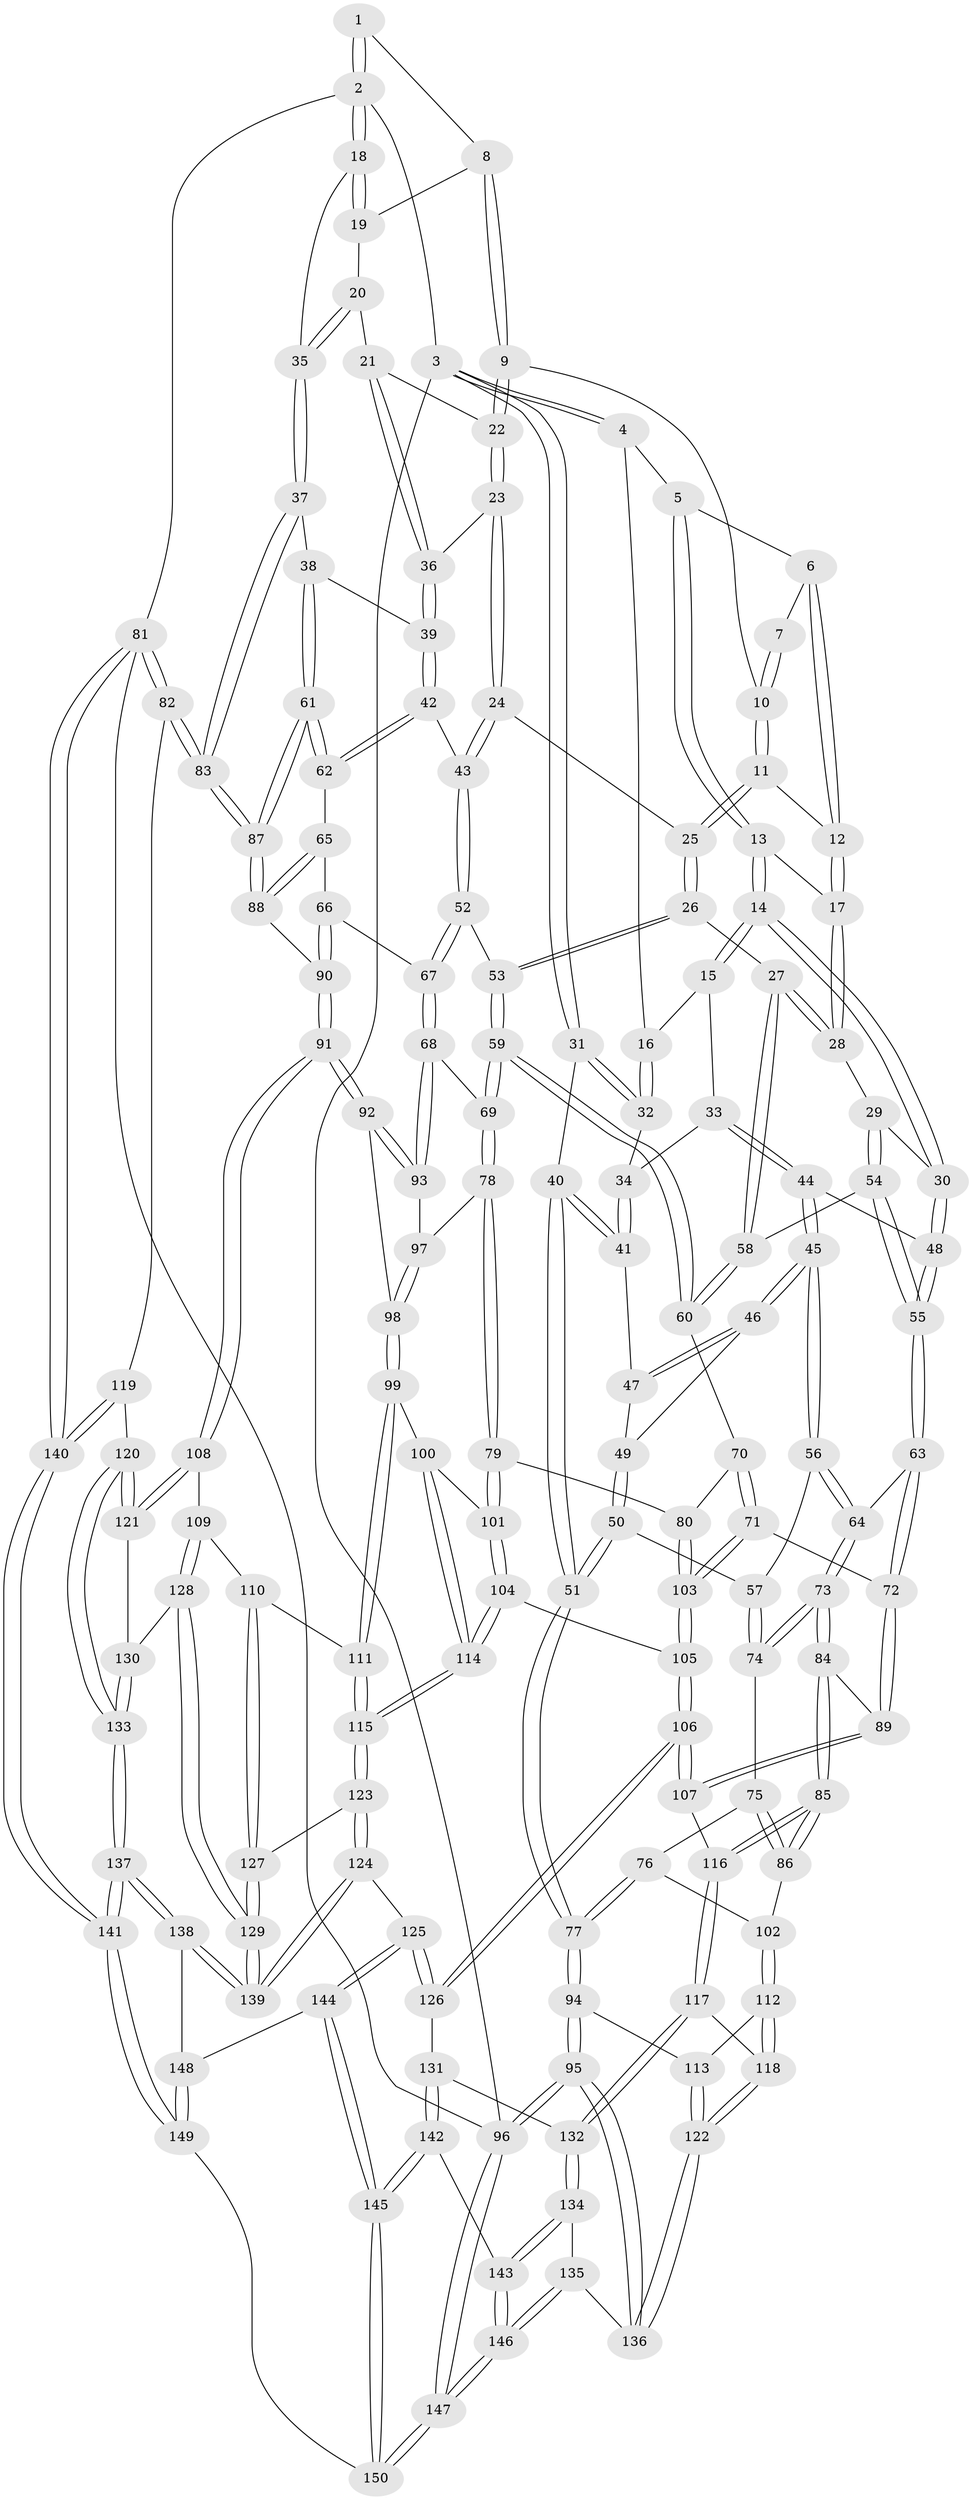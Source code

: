 // coarse degree distribution, {2: 0.13333333333333333, 4: 0.29333333333333333, 3: 0.48, 5: 0.08, 6: 0.013333333333333334}
// Generated by graph-tools (version 1.1) at 2025/54/03/04/25 22:54:28]
// undirected, 150 vertices, 372 edges
graph export_dot {
  node [color=gray90,style=filled];
  1 [pos="+0.847839569775602+0"];
  2 [pos="+1+0"];
  3 [pos="+0+0"];
  4 [pos="+0.207621752619009+0"];
  5 [pos="+0.29153767861131397+0"];
  6 [pos="+0.5564291966561096+0"];
  7 [pos="+0.6011679387595037+0"];
  8 [pos="+0.8426458766756801+0"];
  9 [pos="+0.8135507643406725+0.04510669586970276"];
  10 [pos="+0.6806123668797475+0.06693786464974967"];
  11 [pos="+0.6561988235191452+0.09417051261505825"];
  12 [pos="+0.5618923666409251+0.04495850577773748"];
  13 [pos="+0.31347403160084286+0"];
  14 [pos="+0.34083201702986343+0.1583090214603773"];
  15 [pos="+0.18066393155803712+0.12896711134978908"];
  16 [pos="+0.1370519254721927+0.09841397001253194"];
  17 [pos="+0.519268129947851+0.09825791275344443"];
  18 [pos="+1+0"];
  19 [pos="+0.9518672851131483+0.05489377290848448"];
  20 [pos="+0.9700503418961539+0.13830043170815026"];
  21 [pos="+0.9411511275784851+0.14852372719432877"];
  22 [pos="+0.8168787979751374+0.07223710352968352"];
  23 [pos="+0.7979266413480797+0.14163668974047966"];
  24 [pos="+0.7734215941706812+0.1811360051666747"];
  25 [pos="+0.6548997493634476+0.1540451817516414"];
  26 [pos="+0.5893913375837421+0.21848365814308465"];
  27 [pos="+0.5018613833344427+0.20162831029305836"];
  28 [pos="+0.4902499240221986+0.19254447445485925"];
  29 [pos="+0.4142062672173656+0.1857171228223923"];
  30 [pos="+0.3432736787019279+0.16433703741836786"];
  31 [pos="+0+0"];
  32 [pos="+0.09137834278049362+0.13622078258450177"];
  33 [pos="+0.1732862379833234+0.2088601084900236"];
  34 [pos="+0.08801265203166483+0.17342013435570777"];
  35 [pos="+1+0.2243948847778086"];
  36 [pos="+0.9098332348136763+0.19631262934897264"];
  37 [pos="+1+0.24880075460755402"];
  38 [pos="+0.9402450728042108+0.2795886793272452"];
  39 [pos="+0.8996612884349332+0.27476805909185364"];
  40 [pos="+0+0.24894756503437393"];
  41 [pos="+0.07900587097869237+0.1886116005678036"];
  42 [pos="+0.8855570315804991+0.2825737641704486"];
  43 [pos="+0.7872227874501121+0.2703748714203409"];
  44 [pos="+0.22278418749932932+0.2686240002978375"];
  45 [pos="+0.21238389059885185+0.2838595676328719"];
  46 [pos="+0.16546422934125687+0.2667157227210295"];
  47 [pos="+0.08144717343183384+0.21010559356936714"];
  48 [pos="+0.3055568058343173+0.21769814267156976"];
  49 [pos="+0.06984194044926875+0.26543048240616174"];
  50 [pos="+0.011753603441634545+0.3774124480358636"];
  51 [pos="+0+0.40654502265621284"];
  52 [pos="+0.7583726726239056+0.29926979682515115"];
  53 [pos="+0.6224842219275231+0.26872407653869634"];
  54 [pos="+0.4045449747470827+0.3977164685257306"];
  55 [pos="+0.368558074286957+0.40739463907001866"];
  56 [pos="+0.18259778390893402+0.37922106106125053"];
  57 [pos="+0.10540333015312171+0.3964142524211488"];
  58 [pos="+0.48304063481572607+0.3982244626958227"];
  59 [pos="+0.5891039683636586+0.4299003031012011"];
  60 [pos="+0.5092290635290095+0.4162759909962214"];
  61 [pos="+0.9879546971568017+0.4624302481861509"];
  62 [pos="+0.8914477121286056+0.3724560776835228"];
  63 [pos="+0.3212315843119061+0.4498524473379715"];
  64 [pos="+0.2422632834856181+0.4272123037834513"];
  65 [pos="+0.7586639291536184+0.4486426639713255"];
  66 [pos="+0.7461916065319073+0.44763400126408653"];
  67 [pos="+0.7450081925395917+0.4472817732266106"];
  68 [pos="+0.6968029387265645+0.4693414591614221"];
  69 [pos="+0.623639723400443+0.4604435315290692"];
  70 [pos="+0.48633173475484753+0.47241368684537133"];
  71 [pos="+0.3706049339695697+0.5811309425760768"];
  72 [pos="+0.3507705802305724+0.5740726095020754"];
  73 [pos="+0.19059412498622796+0.5397781364682971"];
  74 [pos="+0.11644747321736136+0.5095770006966348"];
  75 [pos="+0.10895356963491608+0.5231212463947106"];
  76 [pos="+0.05359085787095188+0.5712255136342251"];
  77 [pos="+0+0.4830306251845127"];
  78 [pos="+0.5864421438479198+0.5349366319881024"];
  79 [pos="+0.5419946592413413+0.5798253286896375"];
  80 [pos="+0.496100751305731+0.5782380581537488"];
  81 [pos="+1+1"];
  82 [pos="+1+0.6884461459354319"];
  83 [pos="+1+0.5937662141287299"];
  84 [pos="+0.20784926796685776+0.6403023729057198"];
  85 [pos="+0.20363210017126168+0.6442441313559708"];
  86 [pos="+0.18161522384175394+0.64114765549785"];
  87 [pos="+1+0.5597977432587512"];
  88 [pos="+1+0.5575397566132784"];
  89 [pos="+0.3014793646973681+0.6114534024205871"];
  90 [pos="+0.8253065683126078+0.6201154817311024"];
  91 [pos="+0.7790633709949283+0.659552626779761"];
  92 [pos="+0.7120799447816196+0.6150902132982264"];
  93 [pos="+0.7098471382937932+0.6009837771598913"];
  94 [pos="+0+0.6461990332867135"];
  95 [pos="+0+1"];
  96 [pos="+0+1"];
  97 [pos="+0.6142227504265845+0.5835515905174773"];
  98 [pos="+0.6418161978936907+0.6556890021097944"];
  99 [pos="+0.6313997652993816+0.6676532831254408"];
  100 [pos="+0.6228452489742641+0.6673713488149725"];
  101 [pos="+0.5490123059273133+0.6013785417578662"];
  102 [pos="+0.10475983132893875+0.6420431332986403"];
  103 [pos="+0.41422532428456765+0.6093254626943901"];
  104 [pos="+0.5159887134158867+0.7058285068203601"];
  105 [pos="+0.44418242552830434+0.6898305106683145"];
  106 [pos="+0.37692913248986376+0.8018040027626414"];
  107 [pos="+0.34420681237775996+0.7658884017784157"];
  108 [pos="+0.7836025491298007+0.7317029379212957"];
  109 [pos="+0.7381769551968824+0.7534485166653062"];
  110 [pos="+0.7069804445678296+0.7515002071974208"];
  111 [pos="+0.6542235293365871+0.7284502645262583"];
  112 [pos="+0.06859340470633027+0.6796466216186094"];
  113 [pos="+0.030019739647322453+0.6982490842063425"];
  114 [pos="+0.5285088756852135+0.7145668745535767"];
  115 [pos="+0.5630113731484243+0.8149725392288569"];
  116 [pos="+0.20647528161191772+0.7147194362573028"];
  117 [pos="+0.1739855844296116+0.8016062898229593"];
  118 [pos="+0.1496648073920456+0.8065541193910345"];
  119 [pos="+0.9090974636584618+0.7913292385168323"];
  120 [pos="+0.8864047946215263+0.7913319636628628"];
  121 [pos="+0.8349464599665147+0.7677338201197669"];
  122 [pos="+0.06641103350448786+0.8457611371533246"];
  123 [pos="+0.5624365875322874+0.8200504791861556"];
  124 [pos="+0.5510262052897291+0.840047582656733"];
  125 [pos="+0.4596939616608988+0.8737014942595189"];
  126 [pos="+0.3784213247264399+0.8394547036060741"];
  127 [pos="+0.6513557991335067+0.8238557401561466"];
  128 [pos="+0.7177291600429492+0.8535047173001227"];
  129 [pos="+0.7074441835971822+0.8657401868527032"];
  130 [pos="+0.7630102405251621+0.8512948182183755"];
  131 [pos="+0.37606063777878446+0.8410408273885489"];
  132 [pos="+0.17968671146681559+0.8067643718214469"];
  133 [pos="+0.813149780515729+0.8956673358444205"];
  134 [pos="+0.22522378507987728+0.9452359712333208"];
  135 [pos="+0.09365482944157111+0.9078959902839617"];
  136 [pos="+0.055028629776255424+0.8582466491014835"];
  137 [pos="+0.7399521670201129+1"];
  138 [pos="+0.7061696466534422+1"];
  139 [pos="+0.6890897981637487+1"];
  140 [pos="+0.893614901188477+1"];
  141 [pos="+0.7599778603581734+1"];
  142 [pos="+0.33958652456454436+0.8954371061252748"];
  143 [pos="+0.2315226185146207+0.9539758378467832"];
  144 [pos="+0.46495492243170705+0.9078600018504235"];
  145 [pos="+0.37614898301535327+1"];
  146 [pos="+0.17701205771972608+1"];
  147 [pos="+0.17106243498947213+1"];
  148 [pos="+0.4695642689119817+0.9162836878190965"];
  149 [pos="+0.5420069272607493+1"];
  150 [pos="+0.35909243446587186+1"];
  1 -- 2;
  1 -- 2;
  1 -- 8;
  2 -- 3;
  2 -- 18;
  2 -- 18;
  2 -- 81;
  3 -- 4;
  3 -- 4;
  3 -- 31;
  3 -- 31;
  3 -- 96;
  4 -- 5;
  4 -- 16;
  5 -- 6;
  5 -- 13;
  5 -- 13;
  6 -- 7;
  6 -- 12;
  6 -- 12;
  7 -- 10;
  7 -- 10;
  8 -- 9;
  8 -- 9;
  8 -- 19;
  9 -- 10;
  9 -- 22;
  9 -- 22;
  10 -- 11;
  10 -- 11;
  11 -- 12;
  11 -- 25;
  11 -- 25;
  12 -- 17;
  12 -- 17;
  13 -- 14;
  13 -- 14;
  13 -- 17;
  14 -- 15;
  14 -- 15;
  14 -- 30;
  14 -- 30;
  15 -- 16;
  15 -- 33;
  16 -- 32;
  16 -- 32;
  17 -- 28;
  17 -- 28;
  18 -- 19;
  18 -- 19;
  18 -- 35;
  19 -- 20;
  20 -- 21;
  20 -- 35;
  20 -- 35;
  21 -- 22;
  21 -- 36;
  21 -- 36;
  22 -- 23;
  22 -- 23;
  23 -- 24;
  23 -- 24;
  23 -- 36;
  24 -- 25;
  24 -- 43;
  24 -- 43;
  25 -- 26;
  25 -- 26;
  26 -- 27;
  26 -- 53;
  26 -- 53;
  27 -- 28;
  27 -- 28;
  27 -- 58;
  27 -- 58;
  28 -- 29;
  29 -- 30;
  29 -- 54;
  29 -- 54;
  30 -- 48;
  30 -- 48;
  31 -- 32;
  31 -- 32;
  31 -- 40;
  32 -- 34;
  33 -- 34;
  33 -- 44;
  33 -- 44;
  34 -- 41;
  34 -- 41;
  35 -- 37;
  35 -- 37;
  36 -- 39;
  36 -- 39;
  37 -- 38;
  37 -- 83;
  37 -- 83;
  38 -- 39;
  38 -- 61;
  38 -- 61;
  39 -- 42;
  39 -- 42;
  40 -- 41;
  40 -- 41;
  40 -- 51;
  40 -- 51;
  41 -- 47;
  42 -- 43;
  42 -- 62;
  42 -- 62;
  43 -- 52;
  43 -- 52;
  44 -- 45;
  44 -- 45;
  44 -- 48;
  45 -- 46;
  45 -- 46;
  45 -- 56;
  45 -- 56;
  46 -- 47;
  46 -- 47;
  46 -- 49;
  47 -- 49;
  48 -- 55;
  48 -- 55;
  49 -- 50;
  49 -- 50;
  50 -- 51;
  50 -- 51;
  50 -- 57;
  51 -- 77;
  51 -- 77;
  52 -- 53;
  52 -- 67;
  52 -- 67;
  53 -- 59;
  53 -- 59;
  54 -- 55;
  54 -- 55;
  54 -- 58;
  55 -- 63;
  55 -- 63;
  56 -- 57;
  56 -- 64;
  56 -- 64;
  57 -- 74;
  57 -- 74;
  58 -- 60;
  58 -- 60;
  59 -- 60;
  59 -- 60;
  59 -- 69;
  59 -- 69;
  60 -- 70;
  61 -- 62;
  61 -- 62;
  61 -- 87;
  61 -- 87;
  62 -- 65;
  63 -- 64;
  63 -- 72;
  63 -- 72;
  64 -- 73;
  64 -- 73;
  65 -- 66;
  65 -- 88;
  65 -- 88;
  66 -- 67;
  66 -- 90;
  66 -- 90;
  67 -- 68;
  67 -- 68;
  68 -- 69;
  68 -- 93;
  68 -- 93;
  69 -- 78;
  69 -- 78;
  70 -- 71;
  70 -- 71;
  70 -- 80;
  71 -- 72;
  71 -- 103;
  71 -- 103;
  72 -- 89;
  72 -- 89;
  73 -- 74;
  73 -- 74;
  73 -- 84;
  73 -- 84;
  74 -- 75;
  75 -- 76;
  75 -- 86;
  75 -- 86;
  76 -- 77;
  76 -- 77;
  76 -- 102;
  77 -- 94;
  77 -- 94;
  78 -- 79;
  78 -- 79;
  78 -- 97;
  79 -- 80;
  79 -- 101;
  79 -- 101;
  80 -- 103;
  80 -- 103;
  81 -- 82;
  81 -- 82;
  81 -- 140;
  81 -- 140;
  81 -- 96;
  82 -- 83;
  82 -- 83;
  82 -- 119;
  83 -- 87;
  83 -- 87;
  84 -- 85;
  84 -- 85;
  84 -- 89;
  85 -- 86;
  85 -- 86;
  85 -- 116;
  85 -- 116;
  86 -- 102;
  87 -- 88;
  87 -- 88;
  88 -- 90;
  89 -- 107;
  89 -- 107;
  90 -- 91;
  90 -- 91;
  91 -- 92;
  91 -- 92;
  91 -- 108;
  91 -- 108;
  92 -- 93;
  92 -- 93;
  92 -- 98;
  93 -- 97;
  94 -- 95;
  94 -- 95;
  94 -- 113;
  95 -- 96;
  95 -- 96;
  95 -- 136;
  95 -- 136;
  96 -- 147;
  96 -- 147;
  97 -- 98;
  97 -- 98;
  98 -- 99;
  98 -- 99;
  99 -- 100;
  99 -- 111;
  99 -- 111;
  100 -- 101;
  100 -- 114;
  100 -- 114;
  101 -- 104;
  101 -- 104;
  102 -- 112;
  102 -- 112;
  103 -- 105;
  103 -- 105;
  104 -- 105;
  104 -- 114;
  104 -- 114;
  105 -- 106;
  105 -- 106;
  106 -- 107;
  106 -- 107;
  106 -- 126;
  106 -- 126;
  107 -- 116;
  108 -- 109;
  108 -- 121;
  108 -- 121;
  109 -- 110;
  109 -- 128;
  109 -- 128;
  110 -- 111;
  110 -- 127;
  110 -- 127;
  111 -- 115;
  111 -- 115;
  112 -- 113;
  112 -- 118;
  112 -- 118;
  113 -- 122;
  113 -- 122;
  114 -- 115;
  114 -- 115;
  115 -- 123;
  115 -- 123;
  116 -- 117;
  116 -- 117;
  117 -- 118;
  117 -- 132;
  117 -- 132;
  118 -- 122;
  118 -- 122;
  119 -- 120;
  119 -- 140;
  119 -- 140;
  120 -- 121;
  120 -- 121;
  120 -- 133;
  120 -- 133;
  121 -- 130;
  122 -- 136;
  122 -- 136;
  123 -- 124;
  123 -- 124;
  123 -- 127;
  124 -- 125;
  124 -- 139;
  124 -- 139;
  125 -- 126;
  125 -- 126;
  125 -- 144;
  125 -- 144;
  126 -- 131;
  127 -- 129;
  127 -- 129;
  128 -- 129;
  128 -- 129;
  128 -- 130;
  129 -- 139;
  129 -- 139;
  130 -- 133;
  130 -- 133;
  131 -- 132;
  131 -- 142;
  131 -- 142;
  132 -- 134;
  132 -- 134;
  133 -- 137;
  133 -- 137;
  134 -- 135;
  134 -- 143;
  134 -- 143;
  135 -- 136;
  135 -- 146;
  135 -- 146;
  137 -- 138;
  137 -- 138;
  137 -- 141;
  137 -- 141;
  138 -- 139;
  138 -- 139;
  138 -- 148;
  140 -- 141;
  140 -- 141;
  141 -- 149;
  141 -- 149;
  142 -- 143;
  142 -- 145;
  142 -- 145;
  143 -- 146;
  143 -- 146;
  144 -- 145;
  144 -- 145;
  144 -- 148;
  145 -- 150;
  145 -- 150;
  146 -- 147;
  146 -- 147;
  147 -- 150;
  147 -- 150;
  148 -- 149;
  148 -- 149;
  149 -- 150;
}
